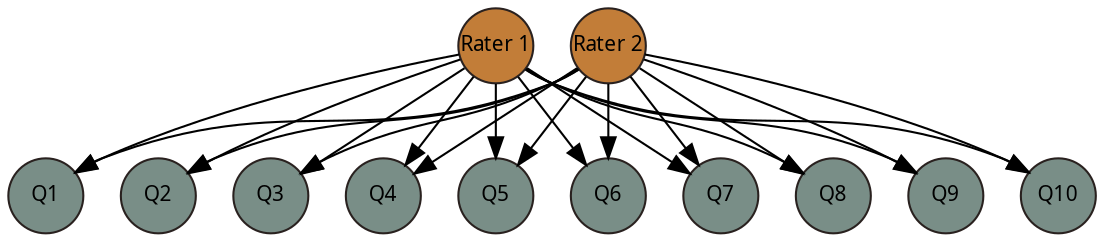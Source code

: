 digraph neato {
      size="7.5,10"
   overlap = "false";
   node [shape = circle, color = "#29211F", style = "filled", fontsize = 10, fixedsize = "true"];
   r1 [fontname = "Futura", fillcolor = "#C27D38", label="Rater 1"];
   r2 [fontname = "Futura", fillcolor = "#C27D38", label="Rater 2"];
   r1 -> {i1 i2 i3 i4 i5 i6 i7 i8 i9 i10}
   r2 -> {i1 i2 i3 i4 i5 i6 i7 i8 i9 i10}
   
   
   i1 [fontname = "Futura", fillcolor = "#798E87", label="Q5"];
   i2 [fontname = "Futura", fillcolor = "#798E87", label="Q6"];
   i3 [fontname = "Futura", fillcolor = "#798E87", label="Q7"];
   i4 [fontname = "Futura", fillcolor = "#798E87", label="Q8"];
   i5 [fontname = "Futura", fillcolor = "#798E87", label="Q9"];
   i6 [fontname = "Futura", fillcolor = "#798E87", label="Q10"];
   i7 [fontname = "Futura", fillcolor = "#798E87", label="Q1"];
   i8 [fontname = "Futura", fillcolor = "#798E87", label="Q2"];
   i9 [fontname = "Futura", fillcolor = "#798E87", label="Q3"];
   i10 [fontname = "Futura", fillcolor = "#798E87", label="Q4"];
   }